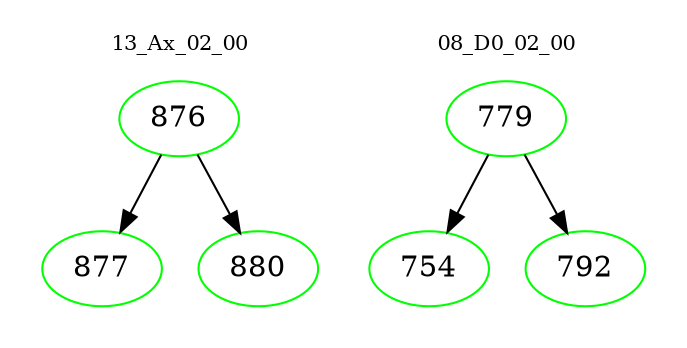 digraph{
subgraph cluster_0 {
color = white
label = "13_Ax_02_00";
fontsize=10;
T0_876 [label="876", color="green"]
T0_876 -> T0_877 [color="black"]
T0_877 [label="877", color="green"]
T0_876 -> T0_880 [color="black"]
T0_880 [label="880", color="green"]
}
subgraph cluster_1 {
color = white
label = "08_D0_02_00";
fontsize=10;
T1_779 [label="779", color="green"]
T1_779 -> T1_754 [color="black"]
T1_754 [label="754", color="green"]
T1_779 -> T1_792 [color="black"]
T1_792 [label="792", color="green"]
}
}
